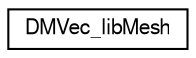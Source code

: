 digraph "Graphical Class Hierarchy"
{
  edge [fontname="FreeSans",fontsize="10",labelfontname="FreeSans",labelfontsize="10"];
  node [fontname="FreeSans",fontsize="10",shape=record];
  rankdir="LR";
  Node1 [label="DMVec_libMesh",height=0.2,width=0.4,color="black", fillcolor="white", style="filled",URL="$structDMVec__libMesh.html"];
}
